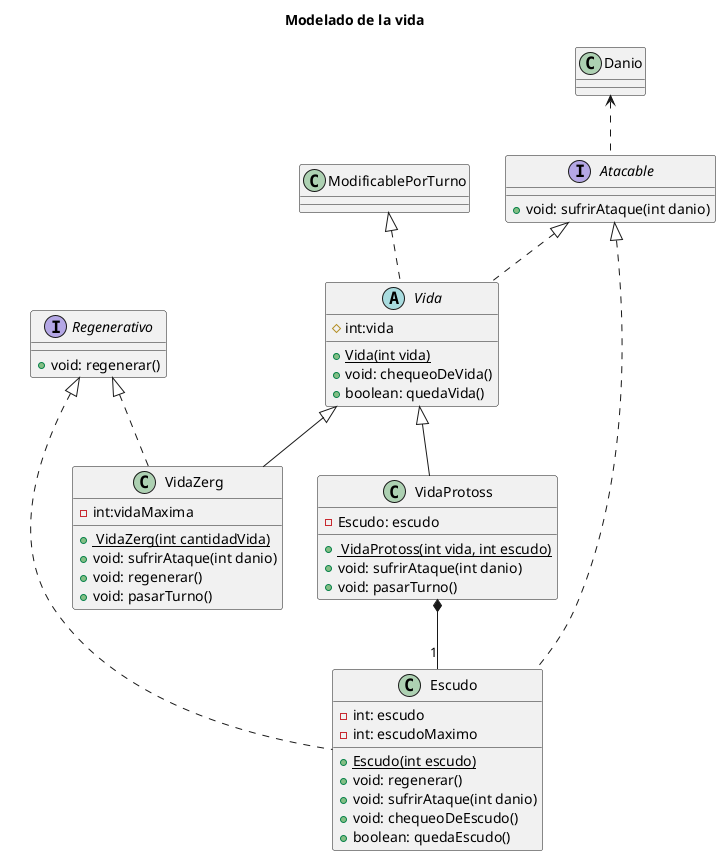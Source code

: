 @startuml
'https://plantuml.com/class-diagram
title Modelado de la vida
abstract class Vida{
#int:vida

+<u>Vida(int vida)
+void: chequeoDeVida()
+boolean: quedaVida()
}
class VidaZerg{
-int:vidaMaxima

+<u> VidaZerg(int cantidadVida)
+ void: sufrirAtaque(int danio)
+ void: regenerar()
+ void: pasarTurno()
}

class VidaProtoss{
-Escudo: escudo

+<u> VidaProtoss(int vida, int escudo)
+ void: sufrirAtaque(int danio)
+ void: pasarTurno()

}

interface Regenerativo{
+void: regenerar()
}

interface Atacable {
+void: sufrirAtaque(int danio)
}

class Escudo{
-int: escudo
-int: escudoMaximo

+<u>Escudo(int escudo)
+ void: regenerar()
+ void: sufrirAtaque(int danio)
+ void: chequeoDeEscudo()
+ boolean: quedaEscudo()
}

class Danio{

}

VidaProtoss *-- "1"Escudo
Regenerativo <|.. Escudo
Atacable <|.. Escudo

Danio <.. Atacable
Vida <|-- VidaProtoss
Vida <|-- VidaZerg
Regenerativo <|.. VidaZerg
Atacable <|.. Vida
ModificablePorTurno <|.. Vida

@enduml